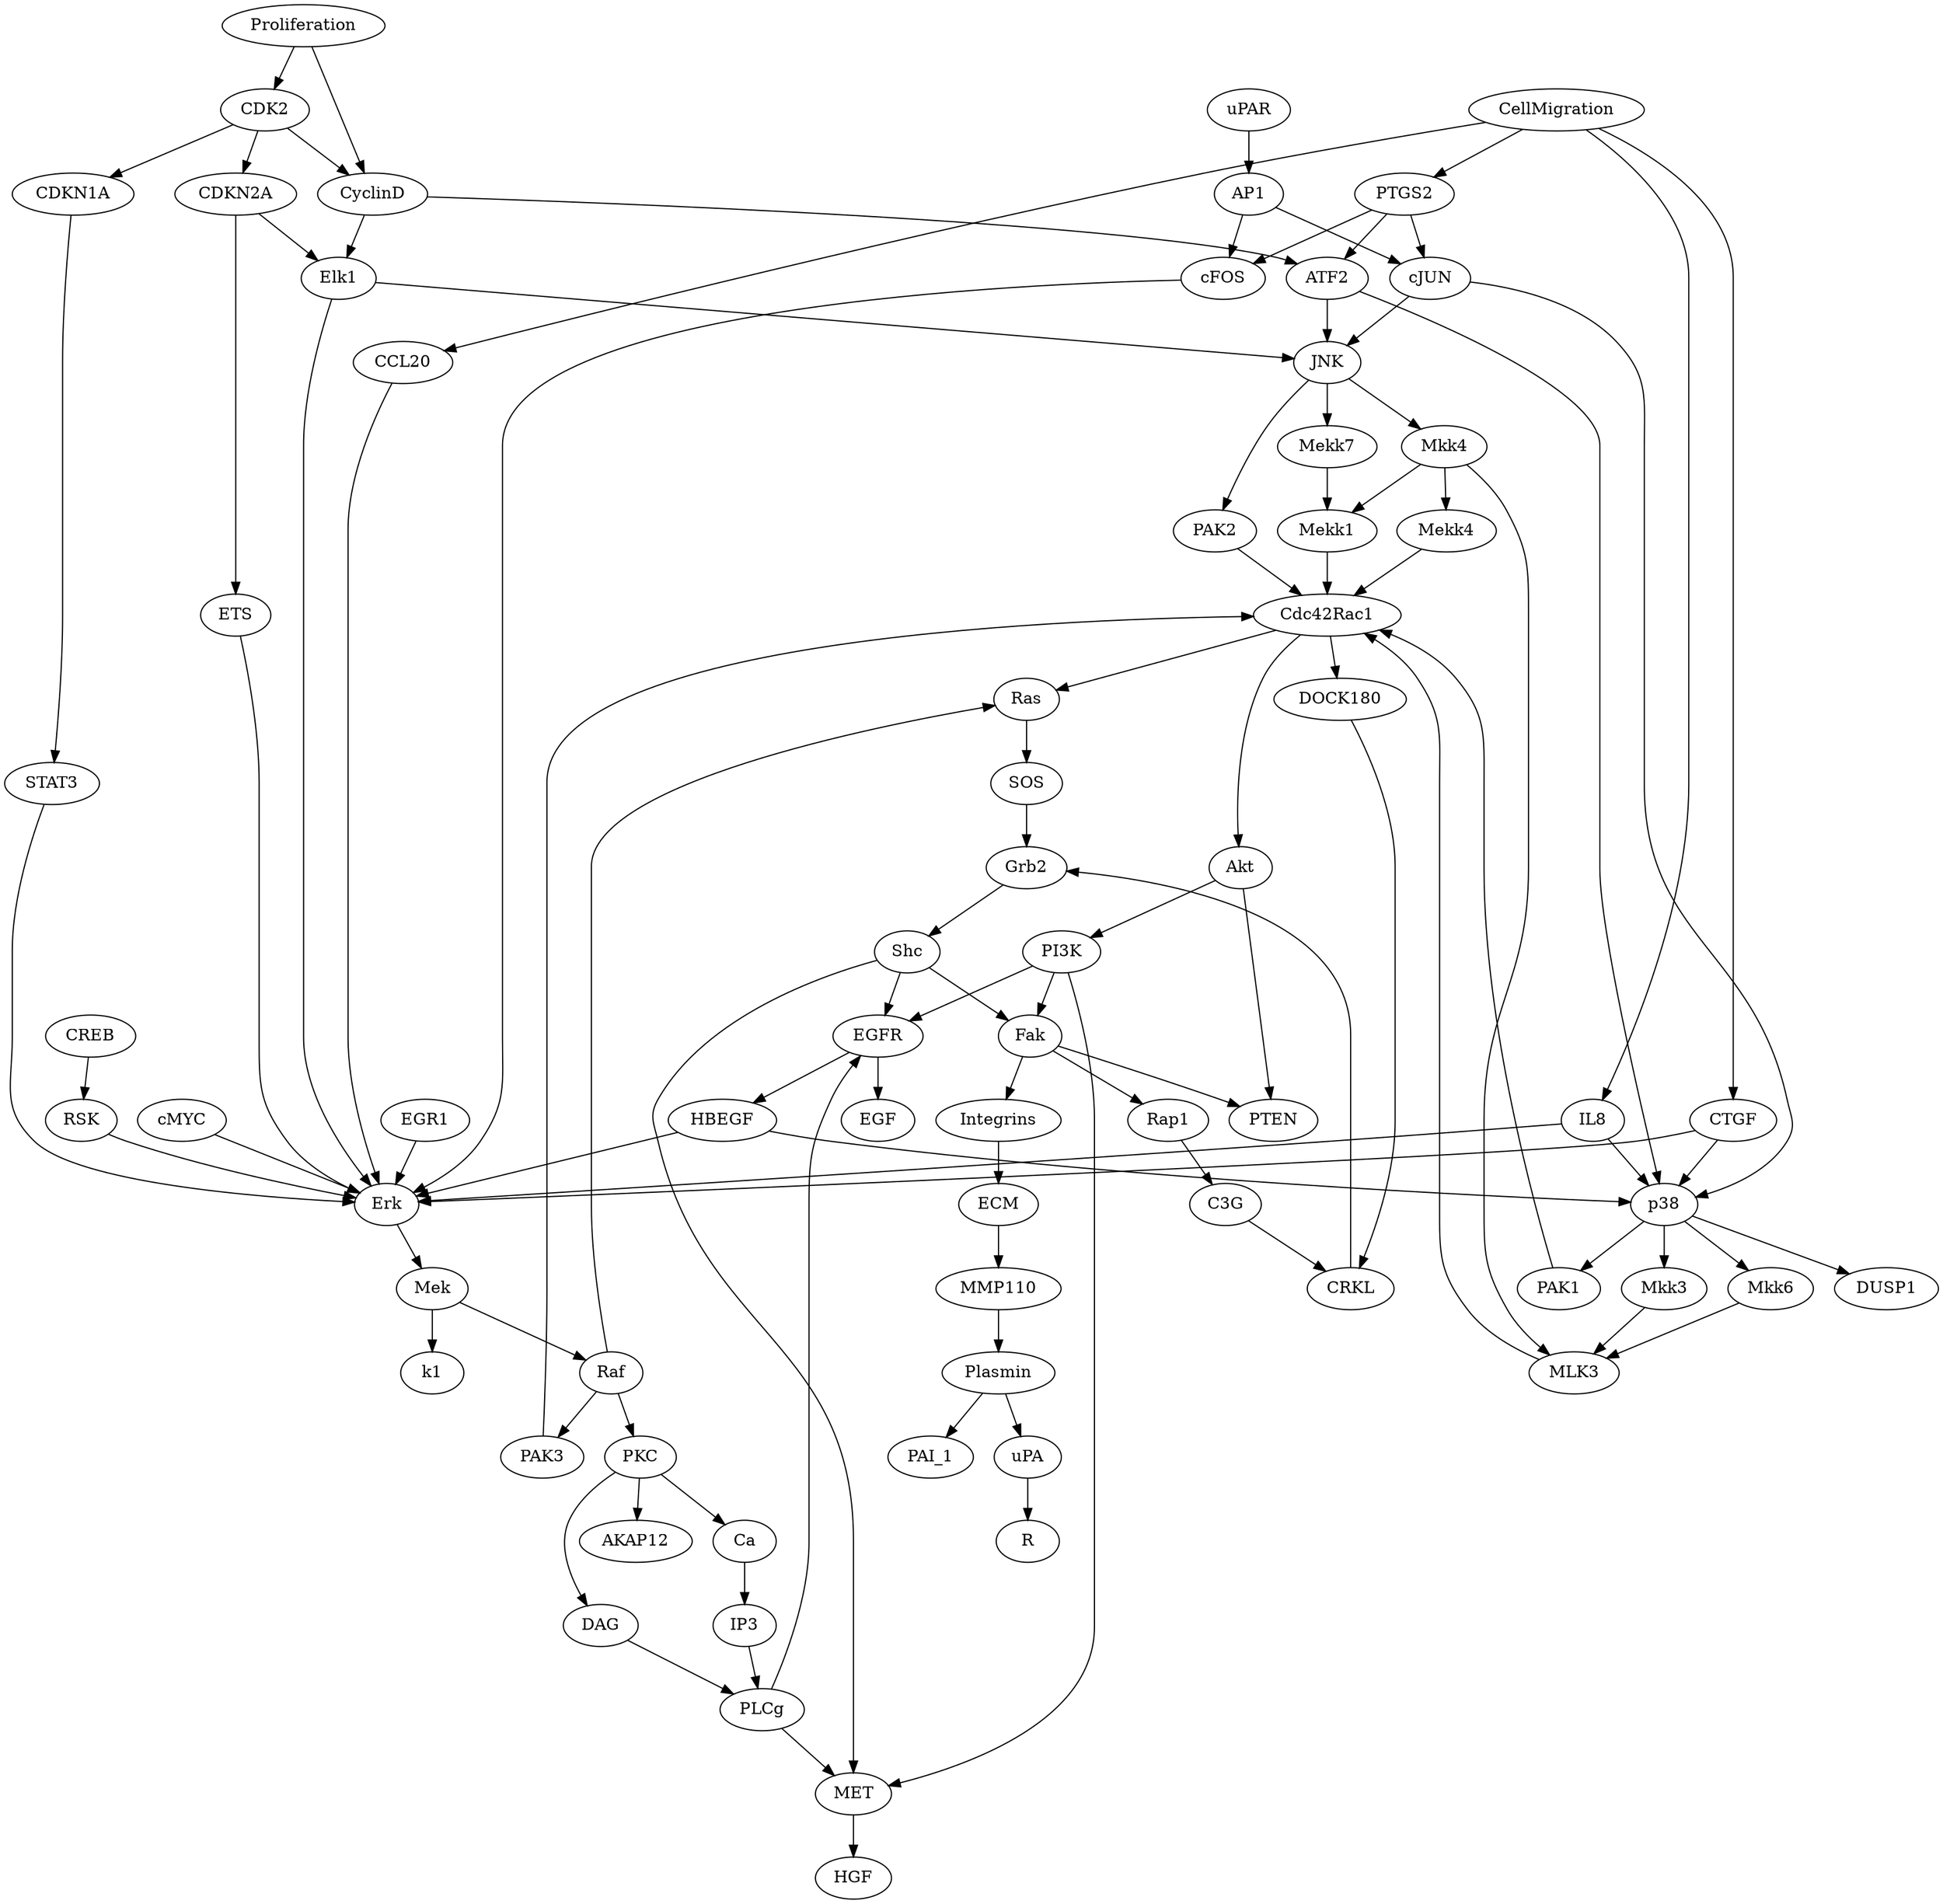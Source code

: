digraph {
	graph [bb="0,0,1651.8,1620"];
	node [label="\N"];
	Mekk4	[height=0.5,
		pos="1231.6,1170",
		width=1.1735];
	Cdc42Rac1	[height=0.5,
		pos="1129.6,1098",
		width=1.7512];
	Mekk4 -> Cdc42Rac1	[pos="e,1152.6,1114.8 1210,1154.2 1195.8,1144.4 1176.9,1131.5 1161.1,1120.6"];
	Ras	[height=0.5,
		pos="881.6,1026",
		width=0.77632];
	Cdc42Rac1 -> Ras	[pos="e,906.9,1034.1 1086.4,1084.8 1038.2,1071.2 961.31,1049.5 916.71,1036.9"];
	Akt	[height=0.5,
		pos="1055.6,882",
		width=0.75];
	Cdc42Rac1 -> Akt	[pos="e,1054,900.03 1106.6,1081 1095,1071.6 1081.9,1058.7 1074.6,1044 1053.2,1001 1051.9,943.74 1053.4,910.38"];
	DOCK180	[height=0.5,
		pos="1140.6,1026",
		width=1.5707];
	Cdc42Rac1 -> DOCK180	[pos="e,1137.9,1044.1 1132.3,1079.7 1133.5,1072 1135,1062.7 1136.3,1054.1"];
	PTGS2	[height=0.5,
		pos="1173.6,1458",
		width=1.1735];
	cFOS	[height=0.5,
		pos="1040.6,1386",
		width=0.99297];
	PTGS2 -> cFOS	[pos="e,1064.4,1399.5 1148,1443.5 1126.7,1432.3 1096.4,1416.4 1073.4,1404.3"];
	cJUN	[height=0.5,
		pos="1217.6,1386",
		width=0.95686];
	PTGS2 -> cJUN	[pos="e,1207.2,1403.5 1184,1440.4 1189.3,1432 1195.9,1421.5 1201.8,1412.1"];
	ATF2	[height=0.5,
		pos="1129.6,1386",
		width=0.97491];
	PTGS2 -> ATF2	[pos="e,1140,1403.5 1163.2,1440.4 1157.9,1432 1151.3,1421.5 1145.4,1412.1"];
	Erk	[height=0.5,
		pos="283.6,594",
		width=0.75827];
	cFOS -> Erk	[pos="e,278.37,612.02 1015.2,1373.1 933.8,1334.1 673.87,1203.4 497.6,1044 377.33,935.23 326.23,909.38 273.6,756 258.1,710.82 267.69,654.39 \
275.82,621.74"];
	p38	[height=0.5,
		pos="1417.6,594",
		width=0.79437];
	cJUN -> p38	[pos="e,1444.5,600.27 1251.8,1382.8 1287.8,1378.7 1343.9,1366.7 1376.6,1332 1404.7,1302.2 1400.6,1284 1400.6,1243 1400.6,1243 1400.6,1243 \
1400.6,953 1400.6,821.72 1494.9,812.31 1522.6,684 1526,668.36 1531,661.63 1522.6,648 1507.8,623.96 1478.4,610.43 1454.4,603.06"];
	JNK	[height=0.5,
		pos="1129.6,1314",
		width=0.79437];
	cJUN -> JNK	[pos="e,1146.6,1328.5 1199.4,1370.5 1186.4,1360.2 1168.8,1346.2 1154.6,1334.9"];
	ATF2 -> p38	[pos="e,1413.5,611.94 1157.2,1374.7 1219,1351 1362.6,1290.6 1362.6,1243 1362.6,1243 1362.6,1243 1362.6,881 1362.6,830.2 1396.5,682.95 \
1411.1,621.95"];
	ATF2 -> JNK	[pos="e,1129.6,1332.1 1129.6,1367.7 1129.6,1360 1129.6,1350.7 1129.6,1342.1"];
	CDKN1A	[height=0.5,
		pos="52.599,1458",
		width=1.4443];
	STAT3	[height=0.5,
		pos="52.599,954",
		width=1.1193];
	CDKN1A -> STAT3	[pos="e,52.599,972.05 52.599,1440 52.599,1413.3 52.599,1360.1 52.599,1315 52.599,1315 52.599,1315 52.599,1097 52.599,1057 52.599,1010.7 \
52.599,982.08"];
	STAT3 -> Erk	[pos="e,257.86,600.24 54.27,935.74 60.046,885.05 83.5,734.73 164.6,648 186.83,624.23 221.67,610.44 247.91,602.91"];
	DAG	[height=0.5,
		pos="511.6,234",
		width=0.88464];
	PLCg	[height=0.5,
		pos="649.6,162",
		width=0.99297];
	DAG -> PLCg	[pos="e,625.03,175.46 534.7,221.28 556.88,210.03 590.64,192.91 615.83,180.13"];
	EGFR	[height=0.5,
		pos="748.6,738",
		width=1.0652];
	PLCg -> EGFR	[pos="e,733.59,721.03 657.5,179.62 669.16,205.71 689.6,258.13 689.6,305 689.6,595 689.6,595 689.6,595 689.6,635.45 691.8,647.21 708.6,\
684 713.32,694.33 720.33,704.56 727.17,713.23"];
	MET	[height=0.5,
		pos="727.6,90",
		width=0.9027];
	PLCg -> MET	[pos="e,711.24,105.68 666.52,145.81 677.4,136.05 691.7,123.22 703.73,112.42"];
	Plasmin	[height=0.5,
		pos="850.6,450",
		width=1.336];
	uPA	[height=0.5,
		pos="874.6,378",
		width=0.79437];
	Plasmin -> uPA	[pos="e,868.84,395.79 856.41,432.05 859.15,424.06 862.49,414.33 865.55,405.4"];
	PAI_1	[height=0.5,
		pos="791.6,378",
		width=1.011];
	Plasmin -> PAI_1	[pos="e,805.08,394.99 836.62,432.41 829.16,423.57 819.86,412.53 811.65,402.79"];
	R	[height=0.5,
		pos="874.6,306",
		width=0.75];
	uPA -> R	[pos="e,874.6,324.1 874.6,359.7 874.6,351.98 874.6,342.71 874.6,334.11"];
	PKC	[height=0.5,
		pos="545.6,378",
		width=0.84854];
	PKC -> DAG	[pos="e,500.02,250.89 524.09,365.03 509.98,355.84 492.69,341.74 484.6,324 475.07,303.11 484.46,277.96 494.69,259.74"];
	Ca	[height=0.5,
		pos="634.6,306",
		width=0.75];
	PKC -> Ca	[pos="e,617.66,320.33 563.18,363.17 576.4,352.78 594.68,338.4 609.44,326.79"];
	AKAP12	[height=0.5,
		pos="541.6,306",
		width=1.336];
	PKC -> AKAP12	[pos="e,542.58,324.1 544.61,359.7 544.17,351.98 543.64,342.71 543.15,334.11"];
	IP3	[height=0.5,
		pos="634.6,234",
		width=0.75];
	Ca -> IP3	[pos="e,634.6,252.1 634.6,287.7 634.6,279.98 634.6,270.71 634.6,262.11"];
	PAK3	[height=0.5,
		pos="461.6,378",
		width=0.99297];
	PAK3 -> Cdc42Rac1	[pos="e,1066.5,1096.8 462.39,396.04 463.56,422.7 465.6,475.87 465.6,521 465.6,955 465.6,955 465.6,955 465.6,1074.8 883.95,1093.9 1056.5,\
1096.7"];
	IP3 -> PLCg	[pos="e,645.9,180.28 638.23,216.05 639.9,208.26 641.92,198.82 643.8,190.08"];
	Mkk3	[height=0.5,
		pos="1417.6,522",
		width=1.011];
	MLK3	[height=0.5,
		pos="1340.6,450",
		width=1.0652];
	Mkk3 -> MLK3	[pos="e,1357.5,466.4 1400.9,505.81 1390.5,496.34 1376.9,483.97 1365.2,473.39"];
	MLK3 -> Cdc42Rac1	[pos="e,1161.4,1082.4 1310.6,461.45 1290.5,469.93 1265,483.82 1249.6,504 1224.7,536.53 1225.6,552.03 1225.6,593 1225.6,955 1225.6,955 \
1225.6,955 1225.6,995.45 1229.1,1010.4 1206.6,1044 1197.5,1057.6 1183.6,1068.7 1170.1,1077.2"];
	SOS	[height=0.5,
		pos="881.6,954",
		width=0.84854];
	Grb2	[height=0.5,
		pos="881.6,882",
		width=0.95686];
	SOS -> Grb2	[pos="e,881.6,900.1 881.6,935.7 881.6,927.98 881.6,918.71 881.6,910.11"];
	Shc	[height=0.5,
		pos="786.6,810",
		width=0.77632];
	Grb2 -> Shc	[pos="e,804.51,824.2 862.37,866.83 848.1,856.32 828.47,841.86 812.77,830.28"];
	ECM	[height=0.5,
		pos="850.6,594",
		width=0.93881];
	MMP110	[height=0.5,
		pos="850.6,522",
		width=1.4804];
	ECM -> MMP110	[pos="e,850.6,540.1 850.6,575.7 850.6,567.98 850.6,558.71 850.6,550.11"];
	MMP110 -> Plasmin	[pos="e,850.6,468.1 850.6,503.7 850.6,495.98 850.6,486.71 850.6,478.11"];
	Shc -> EGFR	[pos="e,757.63,755.63 777.79,792.76 773.25,784.4 767.61,774.02 762.5,764.61"];
	Shc -> MET	[pos="e,727.6,108.05 760.26,803.56 710.69,791.74 604.55,758.54 560.6,684 552.47,670.22 556.99,663.59 560.6,648 598.69,483.6 727.6,475.75 \
727.6,307 727.6,307 727.6,307 727.6,233 727.6,193 727.6,146.65 727.6,118.08"];
	Fak	[height=0.5,
		pos="876.6,738",
		width=0.75];
	Shc -> Fak	[pos="e,859.6,752.22 803.95,795.5 817.49,784.98 836.46,770.22 851.63,758.42"];
	EGF	[height=0.5,
		pos="748.6,666",
		width=0.86659];
	EGFR -> EGF	[pos="e,748.6,684.1 748.6,719.7 748.6,711.98 748.6,702.71 748.6,694.11"];
	HBEGF	[height=0.5,
		pos="615.6,666",
		width=1.2818];
	EGFR -> HBEGF	[pos="e,641.99,680.89 723.89,724 703.43,713.23 674.08,697.78 651.09,685.68"];
	HGF	[height=0.5,
		pos="727.6,18",
		width=0.9027];
	MET -> HGF	[pos="e,727.6,36.104 727.6,71.697 727.6,63.983 727.6,54.712 727.6,46.112"];
	PI3K	[height=0.5,
		pos="904.6,810",
		width=0.92075];
	PI3K -> EGFR	[pos="e,775.29,750.98 879.88,797.91 854.25,786.41 813.93,768.31 784.73,755.21"];
	PI3K -> MET	[pos="e,757.7,97.222 909.93,792.15 917.8,765.75 931.6,712.92 931.6,667 931.6,667 931.6,667 931.6,233 931.6,153.86 826.91,115.24 767.52,\
99.691"];
	PI3K -> Fak	[pos="e,883.31,755.79 897.82,792.05 894.59,783.97 890.65,774.12 887.04,765.11"];
	PTEN	[height=0.5,
		pos="1083.6,666",
		width=1.0471];
	Fak -> PTEN	[pos="e,1054.6,677.64 900.52,729.3 931.86,719.16 988.49,700.67 1036.6,684 1039.3,683.05 1042.1,682.07 1045,681.07"];
	Integrins	[height=0.5,
		pos="850.6,666",
		width=1.4804];
	Fak -> Integrins	[pos="e,856.9,683.96 870.44,720.41 867.44,712.34 863.76,702.43 860.39,693.35"];
	Rap1	[height=0.5,
		pos="993.6,666",
		width=0.95686];
	Fak -> Rap1	[pos="e,971.56,680.19 896.18,725.28 914.4,714.39 941.82,697.98 962.94,685.34"];
	Mek	[height=0.5,
		pos="330.6,522",
		width=0.84854];
	Erk -> Mek	[pos="e,319.65,539.31 294.26,577.12 300.07,568.47 307.38,557.58 313.93,547.83"];
	Raf	[height=0.5,
		pos="520.6,450",
		width=0.75];
	Mek -> Raf	[pos="e,497.35,459.56 355.83,511.7 389.84,499.18 450.43,476.85 487.9,463.05"];
	k1	[height=0.5,
		pos="330.6,450",
		width=0.75];
	Mek -> k1	[pos="e,330.6,468.1 330.6,503.7 330.6,495.98 330.6,486.71 330.6,478.11"];
	CyclinD	[height=0.5,
		pos="291.6,1458",
		width=1.2999];
	CyclinD -> ATF2	[pos="e,1103.9,1398.4 338.08,1455.7 485.54,1451.4 941.6,1435.8 1085.6,1404 1088.4,1403.4 1091.4,1402.6 1094.3,1401.7"];
	Elk1	[height=0.5,
		pos="246.6,1386",
		width=0.88464];
	CyclinD -> Elk1	[pos="e,257.19,1403.5 280.94,1440.4 275.5,1432 268.77,1421.5 262.72,1412.1"];
	Elk1 -> Erk	[pos="e,265.31,607.53 229.09,1370.5 218.39,1360.7 205.33,1346.9 197.6,1332 178.98,1296.1 178.6,1283.4 178.6,1243 178.6,1243 178.6,1243 \
178.6,737 178.6,684.31 225.91,638.37 257.02,613.87"];
	Elk1 -> JNK	[pos="e,1101.2,1317.2 278.03,1382.5 412.9,1371.8 942.57,1329.8 1090.8,1318.1"];
	Mekk1	[height=0.5,
		pos="1129.6,1170",
		width=1.1735];
	Mekk1 -> Cdc42Rac1	[pos="e,1129.6,1116.1 1129.6,1151.7 1129.6,1144 1129.6,1134.7 1129.6,1126.1"];
	CCL20	[height=0.5,
		pos="248.6,1314",
		width=1.1735];
	CCL20 -> Erk	[pos="e,268.95,609.56 242.12,1295.8 232.77,1269.4 216.6,1217 216.6,1171 216.6,1171 216.6,1171 216.6,737 216.6,696.03 221.95,684.48 240.6,\
648 246.21,637.01 254.38,626.2 262.08,617.23"];
	Ras -> SOS	[pos="e,881.6,972.1 881.6,1007.7 881.6,999.98 881.6,990.71 881.6,982.11"];
	C3G	[height=0.5,
		pos="1042.6,594",
		width=0.84854];
	CRKL	[height=0.5,
		pos="1149.6,522",
		width=1.0291];
	C3G -> CRKL	[pos="e,1128.3,536.96 1062.2,580.16 1078.3,569.65 1101.3,554.6 1119.7,542.58"];
	CRKL -> Grb2	[pos="e,915.54,878.6 1149.6,540.05 1149.6,566.71 1149.6,619.89 1149.6,665 1149.6,739 1149.6,739 1149.6,739 1149.6,839.08 1001.9,868.82 \
925.78,877.51"];
	PAK2	[height=0.5,
		pos="1033.6,1170",
		width=0.99297];
	PAK2 -> Cdc42Rac1	[pos="e,1107.5,1115.1 1053,1154.8 1066.3,1145.1 1084.3,1132.1 1099.4,1121"];
	Raf -> PKC	[pos="e,539.54,395.96 526.52,432.41 529.38,424.42 532.87,414.64 536.08,405.64"];
	Raf -> PAK3	[pos="e,475.2,395.13 507.8,433.81 500.2,424.8 490.41,413.18 481.79,402.95"];
	Raf -> Ras	[pos="e,854.72,1020.9 517.24,467.97 512.29,494.52 503.6,547.56 503.6,593 503.6,883 503.6,883 503.6,883 503.6,955.38 749.57,1003.4 844.68,\
1019.2"];
	uPAR	[height=0.5,
		pos="1052.6,1530",
		width=0.99297];
	AP1	[height=0.5,
		pos="1052.6,1458",
		width=0.81243];
	uPAR -> AP1	[pos="e,1052.6,1476.1 1052.6,1511.7 1052.6,1504 1052.6,1494.7 1052.6,1486.1"];
	AP1 -> cFOS	[pos="e,1043.6,1404.3 1049.7,1440.1 1048.4,1432.3 1046.8,1423 1045.3,1414.4"];
	AP1 -> cJUN	[pos="e,1191.6,1398.1 1076.2,1447 1103.9,1435.2 1150.1,1415.6 1182.1,1402.1"];
	cMYC	[height=0.5,
		pos="399.6,666",
		width=1.0471];
	cMYC -> Erk	[pos="e,303.2,606.83 377.23,651.5 358.62,640.27 332.02,624.22 311.92,612.09"];
	Mkk4	[height=0.5,
		pos="1229.6,1242",
		width=1.011];
	Mkk4 -> Mekk4	[pos="e,1231.1,1188.1 1230.1,1223.7 1230.3,1216 1230.6,1206.7 1230.8,1198.1"];
	Mkk4 -> MLK3	[pos="e,1319.5,465.05 1248.8,1226.6 1260.4,1216.9 1274.3,1203.2 1282.6,1188 1301.9,1152.5 1301.6,1139.4 1301.6,1099 1301.6,1099 1301.6,\
1099 1301.6,881 1301.6,784.4 1263.6,763.6 1263.6,667 1263.6,667 1263.6,667 1263.6,593 1263.6,552.55 1262.5,539.09 1282.6,504 1289.8,\
491.46 1301,480.22 1311.6,471.35"];
	Mkk4 -> Mekk1	[pos="e,1150.8,1185.9 1209.4,1226.8 1195,1216.8 1175.5,1203.1 1159.4,1191.9"];
	EGR1	[height=0.5,
		pos="74.599,666",
		width=1.0471];
	EGR1 -> Erk	[pos="e,259.87,602.95 104.54,654.97 143.15,642.04 210.08,619.63 250.26,606.17"];
	IL8	[height=0.5,
		pos="1356.6,666",
		width=0.75];
	IL8 -> Erk	[pos="e,310.67,596.57 1329.8,662.88 1287.5,659.55 1202.6,652.96 1130.6,648 817.73,626.44 439.58,604.09 321,597.17"];
	IL8 -> p38	[pos="e,1404.3,610.31 1369.5,650.15 1377.7,640.82 1388.3,628.57 1397.6,618"];
	p38 -> Mkk3	[pos="e,1417.6,540.1 1417.6,575.7 1417.6,567.98 1417.6,558.71 1417.6,550.11"];
	Mkk6	[height=0.5,
		pos="1508.6,522",
		width=1.011];
	p38 -> Mkk6	[pos="e,1489.5,537.66 1435.1,579.5 1448.3,569.38 1466.6,555.34 1481.6,543.79"];
	DUSP1	[height=0.5,
		pos="1607.6,522",
		width=1.2277];
	p38 -> DUSP1	[pos="e,1575.8,534.7 1441.7,584.13 1472.9,572.62 1528,552.33 1566.1,538.3"];
	PAK1	[height=0.5,
		pos="1327.6,522",
		width=0.99297];
	p38 -> PAK1	[pos="e,1346.1,537.42 1400.2,579.5 1387.3,569.41 1369.3,555.41 1354.4,543.88"];
	CTGF	[height=0.5,
		pos="1476.6,666",
		width=1.0291];
	CTGF -> Erk	[pos="e,311.18,595.75 1444.1,657.22 1428.6,653.82 1409.7,650.13 1392.6,648 1178.4,621.37 490.29,600.77 321.33,596.03"];
	CTGF -> p38	[pos="e,1430.5,610.34 1463.2,649.12 1455.5,639.95 1445.6,628.26 1437.1,618.09"];
	CellMigration	[height=0.5,
		pos="1204.6,1530",
		width=2.0762];
	CellMigration -> PTGS2	[pos="e,1181,1475.8 1197.1,1512.1 1193.5,1504 1189.2,1494.1 1185.2,1485.1"];
	CellMigration -> CCL20	[pos="e,281.34,1325.4 1147.9,1518.2 1005.3,1490.7 620.72,1414.4 304.6,1332 300.22,1330.9 295.68,1329.6 291.15,1328.3"];
	CellMigration -> IL8	[pos="e,1364.8,683.29 1264.9,1519.3 1334.2,1504.3 1438.6,1468.3 1438.6,1387 1438.6,1387 1438.6,1387 1438.6,953 1438.6,853.45 1392.1,741.7 \
1369.2,692.54"];
	CellMigration -> CTGF	[pos="e,1476.6,684.05 1273.2,1522.8 1353.8,1511.2 1476.6,1478.6 1476.6,1387 1476.6,1387 1476.6,1387 1476.6,809 1476.6,769 1476.6,722.65 \
1476.6,694.08"];
	HBEGF -> Erk	[pos="e,309.56,600.47 575.88,656.63 510.67,642.88 381.9,615.73 319.36,602.54"];
	HBEGF -> p38	[pos="e,1389.1,596.04 655.28,656.79 671.72,653.64 691.02,650.26 708.6,648 963.08,615.32 1271.7,600.77 1378.8,596.45"];
	JNK -> PAK2	[pos="e,1040.3,1187.9 1113.6,1298.8 1102.8,1288.6 1088.8,1274.4 1078.6,1260 1064.6,1240.3 1052.5,1215.5 1044.3,1197.1"];
	JNK -> Mkk4	[pos="e,1209.3,1257.2 1147.9,1300.2 1162.7,1289.8 1183.8,1275.1 1200.8,1263.1"];
	Mekk7	[height=0.5,
		pos="1129.6,1242",
		width=1.1735];
	JNK -> Mekk7	[pos="e,1129.6,1260.1 1129.6,1295.7 1129.6,1288 1129.6,1278.7 1129.6,1270.1"];
	Akt -> PI3K	[pos="e,928.95,822.29 1034,870.97 1009,859.39 967.58,840.19 938.35,826.65"];
	Akt -> PTEN	[pos="e,1081.3,684.23 1057.8,863.85 1062.7,826.83 1074.2,739.18 1080,694.39"];
	DOCK180 -> CRKL	[pos="e,1157.1,539.66 1150.1,1008.1 1163.8,982.09 1187.6,930.26 1187.6,883 1187.6,883 1187.6,883 1187.6,665 1187.6,623.41 1172.2,577.22 \
1161,549.14"];
	Integrins -> ECM	[pos="e,850.6,612.1 850.6,647.7 850.6,639.98 850.6,630.71 850.6,622.11"];
	CDKN2A	[height=0.5,
		pos="174.6,1458",
		width=1.4443];
	CDKN2A -> Elk1	[pos="e,230.98,1402.2 191.3,1440.8 200.93,1431.4 213.17,1419.5 223.69,1409.3"];
	ETS	[height=0.5,
		pos="120.6,1098",
		width=0.83048];
	CDKN2A -> ETS	[pos="e,122.58,1116 165.7,1440 152.84,1413.9 130.6,1362 130.6,1315 130.6,1315 130.6,1315 130.6,1241 130.6,1200.9 126.58,1154.6 123.64,\
1126"];
	ETS -> Erk	[pos="e,256.32,596.45 119.53,1079.9 117.47,1050.4 112.19,987.84 101.6,936 75.144,806.52 -55.842,750.49 27.599,648 54.744,614.66 181.92,\
601.64 246.2,597.12"];
	RSK	[height=0.5,
		pos="313.6,666",
		width=0.84854];
	RSK -> Erk	[pos="e,290.66,611.47 306.49,648.41 302.94,640.13 298.57,629.92 294.6,620.66"];
	Mkk6 -> MLK3	[pos="e,1368.4,462.57 1481.6,509.75 1453.4,498.02 1409.1,479.54 1377.7,466.45"];
	PAK1 -> Cdc42Rac1	[pos="e,1174.3,1085.2 1322.4,539.95 1307.1,590.96 1263.6,747.78 1263.6,881 1263.6,955 1263.6,955 1263.6,955 1263.6,995.97 1265.8,1012.5 \
1239.6,1044 1225.2,1061.3 1203.9,1073.4 1183.8,1081.6"];
	Rap1 -> C3G	[pos="e,1031.3,611.15 1005,648.76 1011,640.11 1018.6,629.27 1025.4,619.6"];
	CDK2	[height=0.5,
		pos="187.6,1530",
		width=1.0471];
	CDK2 -> CDKN1A	[pos="e,80.464,1473.4 162.84,1516.2 142.28,1505.5 112.72,1490.2 89.391,1478.1"];
	CDK2 -> CyclinD	[pos="e,269.51,1473.9 208.65,1514.8 223.71,1504.7 244.22,1490.9 261.07,1479.5"];
	CDK2 -> CDKN2A	[pos="e,177.81,1476.3 184.45,1512.1 183.02,1504.3 181.29,1495 179.68,1486.4"];
	Proliferation	[height=0.5,
		pos="220.6,1602",
		width=1.9318];
	Proliferation -> CyclinD	[pos="e,283.23,1475.7 229.16,1583.9 241.49,1559.2 264.33,1513.5 278.7,1484.8"];
	Proliferation -> CDK2	[pos="e,195.51,1547.8 212.61,1584.1 208.8,1576 204.16,1566.1 199.91,1557.1"];
	CREB	[height=0.5,
		pos="320.6,738",
		width=1.0652];
	CREB -> RSK	[pos="e,315.31,684.1 318.87,719.7 318.1,711.98 317.17,702.71 316.31,694.11"];
	Mekk7 -> Mekk1	[pos="e,1129.6,1188.1 1129.6,1223.7 1129.6,1216 1129.6,1206.7 1129.6,1198.1"];
}
